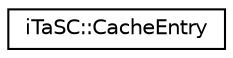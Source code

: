 digraph G
{
  edge [fontname="Helvetica",fontsize="10",labelfontname="Helvetica",labelfontsize="10"];
  node [fontname="Helvetica",fontsize="10",shape=record];
  rankdir=LR;
  Node1 [label="iTaSC::CacheEntry",height=0.2,width=0.4,color="black", fillcolor="white", style="filled",URL="$da/d37/structiTaSC_1_1CacheEntry.html"];
}
